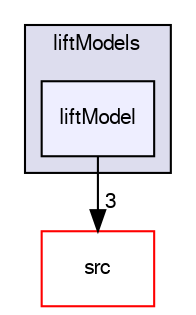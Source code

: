digraph "applications/solvers/multiphase/twoPhaseEulerFoam/interfacialModels/liftModels/liftModel" {
  bgcolor=transparent;
  compound=true
  node [ fontsize="10", fontname="FreeSans"];
  edge [ labelfontsize="10", labelfontname="FreeSans"];
  subgraph clusterdir_1930af04ba8ca8c5e74b60dc9dc3e3d1 {
    graph [ bgcolor="#ddddee", pencolor="black", label="liftModels" fontname="FreeSans", fontsize="10", URL="dir_1930af04ba8ca8c5e74b60dc9dc3e3d1.html"]
  dir_46712fbd265a326ee393f01a02faa26d [shape=box, label="liftModel", style="filled", fillcolor="#eeeeff", pencolor="black", URL="dir_46712fbd265a326ee393f01a02faa26d.html"];
  }
  dir_68267d1309a1af8e8297ef4c3efbcdba [shape=box label="src" color="red" URL="dir_68267d1309a1af8e8297ef4c3efbcdba.html"];
  dir_46712fbd265a326ee393f01a02faa26d->dir_68267d1309a1af8e8297ef4c3efbcdba [headlabel="3", labeldistance=1.5 headhref="dir_000211_000577.html"];
}
